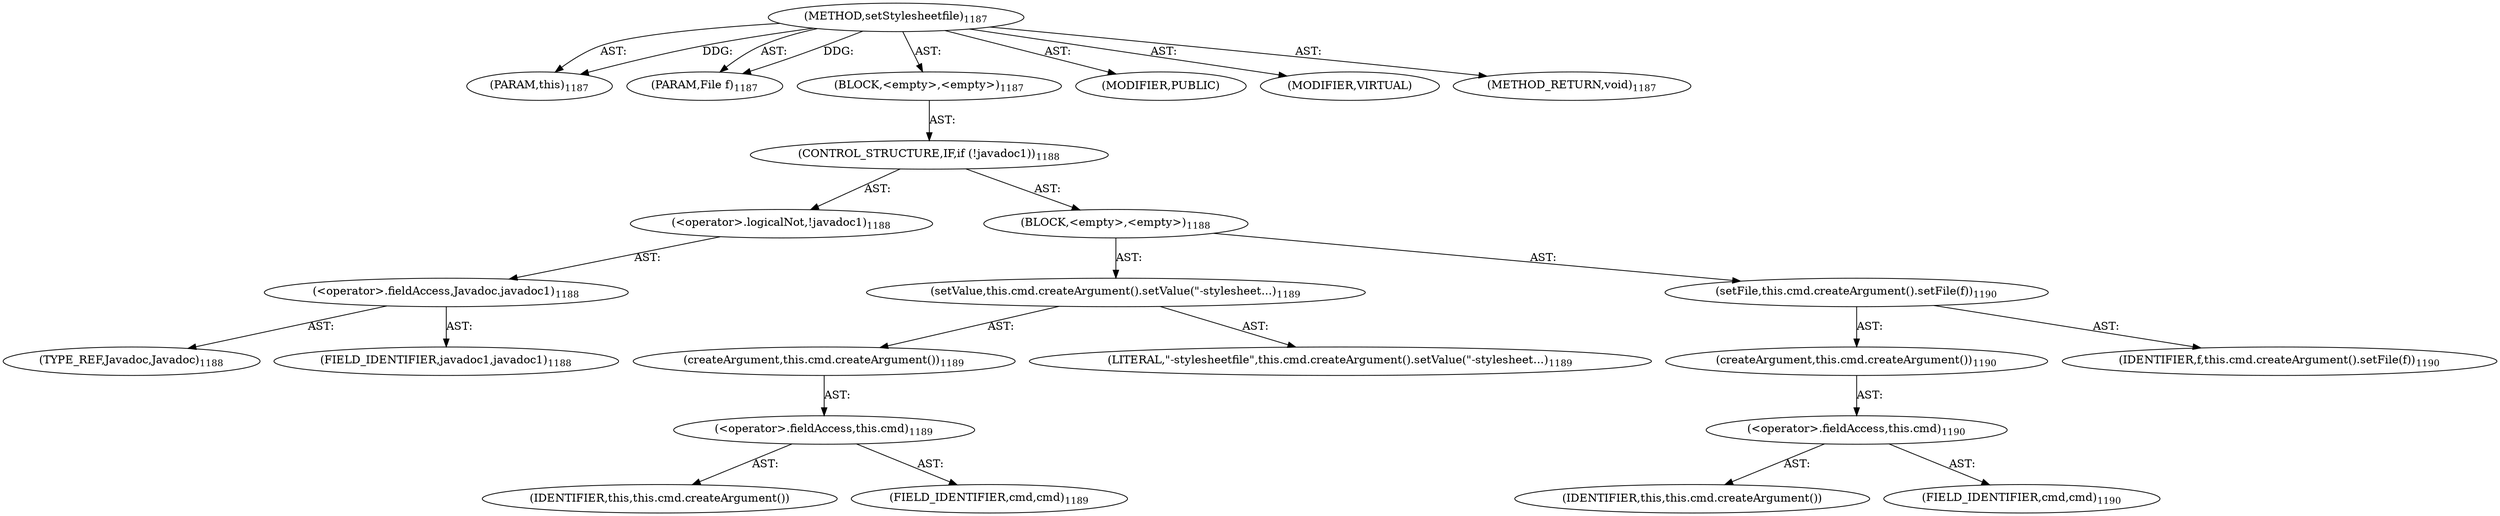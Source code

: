 digraph "setStylesheetfile" {  
"111669149788" [label = <(METHOD,setStylesheetfile)<SUB>1187</SUB>> ]
"115964117185" [label = <(PARAM,this)<SUB>1187</SUB>> ]
"115964117186" [label = <(PARAM,File f)<SUB>1187</SUB>> ]
"25769803913" [label = <(BLOCK,&lt;empty&gt;,&lt;empty&gt;)<SUB>1187</SUB>> ]
"47244640299" [label = <(CONTROL_STRUCTURE,IF,if (!javadoc1))<SUB>1188</SUB>> ]
"30064771476" [label = <(&lt;operator&gt;.logicalNot,!javadoc1)<SUB>1188</SUB>> ]
"30064771477" [label = <(&lt;operator&gt;.fieldAccess,Javadoc.javadoc1)<SUB>1188</SUB>> ]
"180388626448" [label = <(TYPE_REF,Javadoc,Javadoc)<SUB>1188</SUB>> ]
"55834574972" [label = <(FIELD_IDENTIFIER,javadoc1,javadoc1)<SUB>1188</SUB>> ]
"25769803914" [label = <(BLOCK,&lt;empty&gt;,&lt;empty&gt;)<SUB>1188</SUB>> ]
"30064771478" [label = <(setValue,this.cmd.createArgument().setValue(&quot;-stylesheet...)<SUB>1189</SUB>> ]
"30064771479" [label = <(createArgument,this.cmd.createArgument())<SUB>1189</SUB>> ]
"30064771480" [label = <(&lt;operator&gt;.fieldAccess,this.cmd)<SUB>1189</SUB>> ]
"68719477102" [label = <(IDENTIFIER,this,this.cmd.createArgument())> ]
"55834574973" [label = <(FIELD_IDENTIFIER,cmd,cmd)<SUB>1189</SUB>> ]
"90194313275" [label = <(LITERAL,&quot;-stylesheetfile&quot;,this.cmd.createArgument().setValue(&quot;-stylesheet...)<SUB>1189</SUB>> ]
"30064771481" [label = <(setFile,this.cmd.createArgument().setFile(f))<SUB>1190</SUB>> ]
"30064771482" [label = <(createArgument,this.cmd.createArgument())<SUB>1190</SUB>> ]
"30064771483" [label = <(&lt;operator&gt;.fieldAccess,this.cmd)<SUB>1190</SUB>> ]
"68719477103" [label = <(IDENTIFIER,this,this.cmd.createArgument())> ]
"55834574974" [label = <(FIELD_IDENTIFIER,cmd,cmd)<SUB>1190</SUB>> ]
"68719477104" [label = <(IDENTIFIER,f,this.cmd.createArgument().setFile(f))<SUB>1190</SUB>> ]
"133143986409" [label = <(MODIFIER,PUBLIC)> ]
"133143986410" [label = <(MODIFIER,VIRTUAL)> ]
"128849018972" [label = <(METHOD_RETURN,void)<SUB>1187</SUB>> ]
  "111669149788" -> "115964117185"  [ label = "AST: "] 
  "111669149788" -> "115964117186"  [ label = "AST: "] 
  "111669149788" -> "25769803913"  [ label = "AST: "] 
  "111669149788" -> "133143986409"  [ label = "AST: "] 
  "111669149788" -> "133143986410"  [ label = "AST: "] 
  "111669149788" -> "128849018972"  [ label = "AST: "] 
  "25769803913" -> "47244640299"  [ label = "AST: "] 
  "47244640299" -> "30064771476"  [ label = "AST: "] 
  "47244640299" -> "25769803914"  [ label = "AST: "] 
  "30064771476" -> "30064771477"  [ label = "AST: "] 
  "30064771477" -> "180388626448"  [ label = "AST: "] 
  "30064771477" -> "55834574972"  [ label = "AST: "] 
  "25769803914" -> "30064771478"  [ label = "AST: "] 
  "25769803914" -> "30064771481"  [ label = "AST: "] 
  "30064771478" -> "30064771479"  [ label = "AST: "] 
  "30064771478" -> "90194313275"  [ label = "AST: "] 
  "30064771479" -> "30064771480"  [ label = "AST: "] 
  "30064771480" -> "68719477102"  [ label = "AST: "] 
  "30064771480" -> "55834574973"  [ label = "AST: "] 
  "30064771481" -> "30064771482"  [ label = "AST: "] 
  "30064771481" -> "68719477104"  [ label = "AST: "] 
  "30064771482" -> "30064771483"  [ label = "AST: "] 
  "30064771483" -> "68719477103"  [ label = "AST: "] 
  "30064771483" -> "55834574974"  [ label = "AST: "] 
  "111669149788" -> "115964117185"  [ label = "DDG: "] 
  "111669149788" -> "115964117186"  [ label = "DDG: "] 
}
